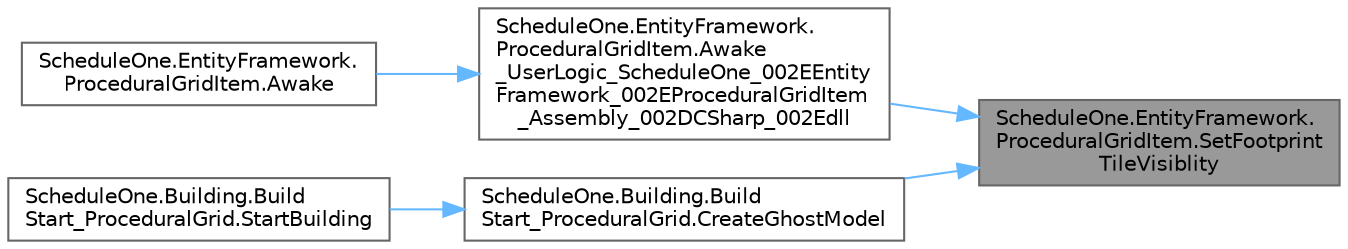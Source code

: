 digraph "ScheduleOne.EntityFramework.ProceduralGridItem.SetFootprintTileVisiblity"
{
 // LATEX_PDF_SIZE
  bgcolor="transparent";
  edge [fontname=Helvetica,fontsize=10,labelfontname=Helvetica,labelfontsize=10];
  node [fontname=Helvetica,fontsize=10,shape=box,height=0.2,width=0.4];
  rankdir="RL";
  Node1 [id="Node000001",label="ScheduleOne.EntityFramework.\lProceduralGridItem.SetFootprint\lTileVisiblity",height=0.2,width=0.4,color="gray40", fillcolor="grey60", style="filled", fontcolor="black",tooltip=" "];
  Node1 -> Node2 [id="edge1_Node000001_Node000002",dir="back",color="steelblue1",style="solid",tooltip=" "];
  Node2 [id="Node000002",label="ScheduleOne.EntityFramework.\lProceduralGridItem.Awake\l_UserLogic_ScheduleOne_002EEntity\lFramework_002EProceduralGridItem\l_Assembly_002DCSharp_002Edll",height=0.2,width=0.4,color="grey40", fillcolor="white", style="filled",URL="$class_schedule_one_1_1_entity_framework_1_1_procedural_grid_item.html#a4dc3dda048fe14ad0130421a8510ebfa",tooltip=" "];
  Node2 -> Node3 [id="edge2_Node000002_Node000003",dir="back",color="steelblue1",style="solid",tooltip=" "];
  Node3 [id="Node000003",label="ScheduleOne.EntityFramework.\lProceduralGridItem.Awake",height=0.2,width=0.4,color="grey40", fillcolor="white", style="filled",URL="$class_schedule_one_1_1_entity_framework_1_1_procedural_grid_item.html#a780753aed979f8189b96a1bae3659e87",tooltip=" "];
  Node1 -> Node4 [id="edge3_Node000001_Node000004",dir="back",color="steelblue1",style="solid",tooltip=" "];
  Node4 [id="Node000004",label="ScheduleOne.Building.Build\lStart_ProceduralGrid.CreateGhostModel",height=0.2,width=0.4,color="grey40", fillcolor="white", style="filled",URL="$class_schedule_one_1_1_building_1_1_build_start___procedural_grid.html#a5d02602afbdfc1f4482197684a951b42",tooltip=" "];
  Node4 -> Node5 [id="edge4_Node000004_Node000005",dir="back",color="steelblue1",style="solid",tooltip=" "];
  Node5 [id="Node000005",label="ScheduleOne.Building.Build\lStart_ProceduralGrid.StartBuilding",height=0.2,width=0.4,color="grey40", fillcolor="white", style="filled",URL="$class_schedule_one_1_1_building_1_1_build_start___procedural_grid.html#aca0fbc0d76e92b0ebb76c61ad39daddc",tooltip=" "];
}
